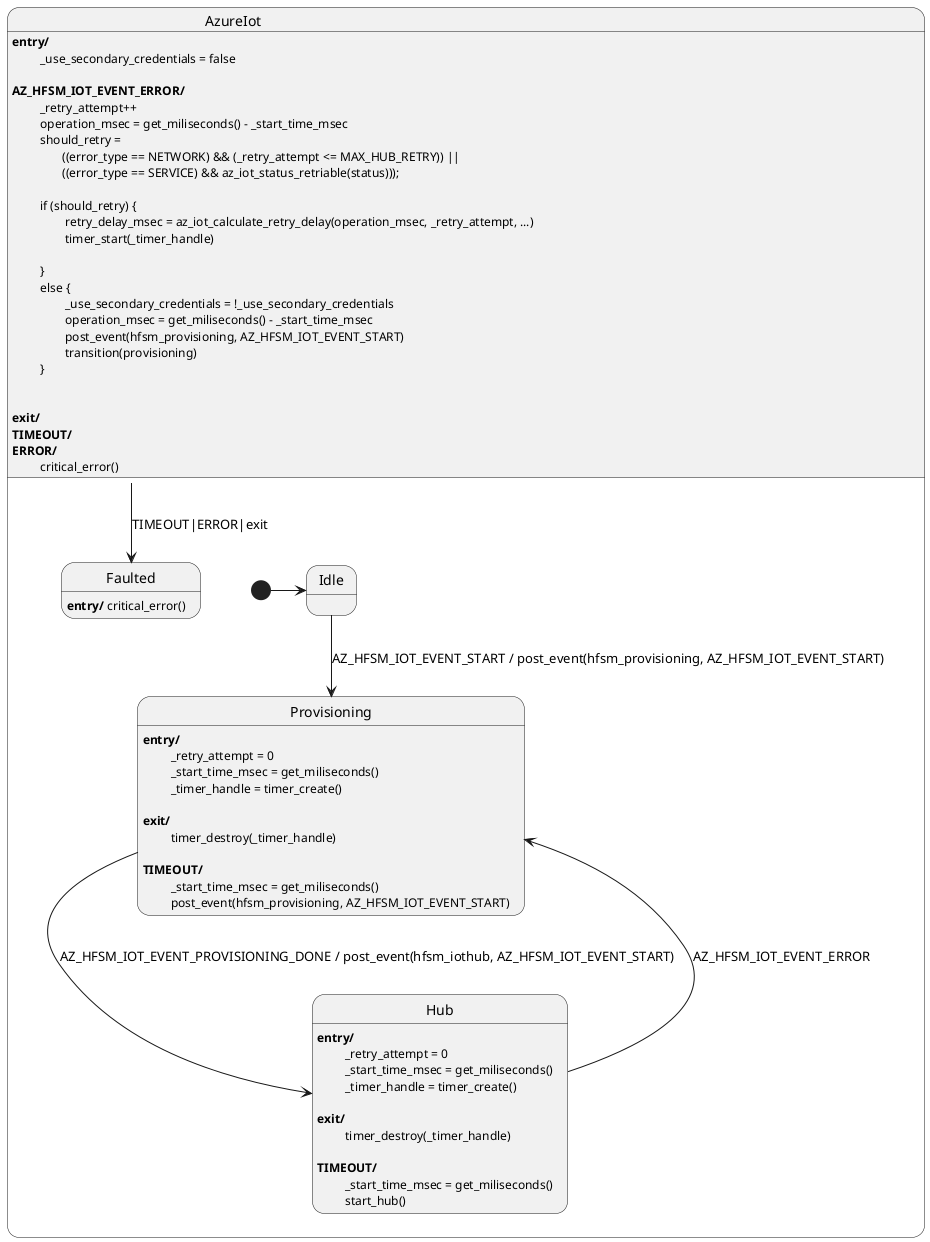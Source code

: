 @startuml Azure IoT HFSM

state AzureIot {
    state Idle
    
    state Provisioning
    Provisioning: <b>entry/</b>
    Provisioning : \t _retry_attempt = 0
    Provisioning : \t _start_time_msec = get_miliseconds()
    Provisioning : \t _timer_handle = timer_create()
    Provisioning :
    Provisioning : <b>exit/</b>
    Provisioning : \t timer_destroy(_timer_handle)
    Provisioning :
    Provisioning : <b>TIMEOUT/</b>
    Provisioning : \t _start_time_msec = get_miliseconds()
    Provisioning : \t post_event(hfsm_provisioning, AZ_HFSM_IOT_EVENT_START)

    state Hub
    Hub : <b>entry/</b>
    Hub : \t _retry_attempt = 0
    Hub : \t _start_time_msec = get_miliseconds()
    Hub : \t _timer_handle = timer_create()
    Hub :
    Hub : <b>exit/</b>
    Hub : \t timer_destroy(_timer_handle)
    Hub : 
    Hub : <b>TIMEOUT/</b>
    Hub : \t _start_time_msec = get_miliseconds()
    Hub : \t start_hub()
    
    state Faulted
    Faulted : <b>entry/</b> critical_error()


    [*] -> Idle
    Idle --> Provisioning : AZ_HFSM_IOT_EVENT_START / post_event(hfsm_provisioning, AZ_HFSM_IOT_EVENT_START)
    Provisioning --> Hub : AZ_HFSM_IOT_EVENT_PROVISIONING_DONE / post_event(hfsm_iothub, AZ_HFSM_IOT_EVENT_START)

    Hub -> Provisioning : AZ_HFSM_IOT_EVENT_ERROR
}

AzureIot : <b>entry/</b> 
AzureIot : \t _use_secondary_credentials = false
AzureIot :
AzureIot : <b>AZ_HFSM_IOT_EVENT_ERROR/</b>
AzureIot : \t _retry_attempt++
AzureIot : \t operation_msec = get_miliseconds() - _start_time_msec
AzureIot : \t should_retry = 
AzureIot : \t\t((error_type == NETWORK) && (_retry_attempt <= MAX_HUB_RETRY)) || 
AzureIot : \t\t((error_type == SERVICE) && az_iot_status_retriable(status)));
AzureIot: 
AzureIot : \t if (should_retry) {
AzureIot : \t\t retry_delay_msec = az_iot_calculate_retry_delay(operation_msec, _retry_attempt, ...)
AzureIot : \t\t timer_start(_timer_handle)
AzureIot : \t\t
AzureIot : \t }
AzureIot : \t else {
AzureIot : \t\t _use_secondary_credentials = !_use_secondary_credentials
AzureIot:  \t\t operation_msec = get_miliseconds() - _start_time_msec
AzureIot : \t\t post_event(hfsm_provisioning, AZ_HFSM_IOT_EVENT_START)
AzureIot : \t\t transition(provisioning)
AzureIot : \t }
AzureIot :
AzureIot :
AzureIot : <b>exit/</b>
AzureIot : <b>TIMEOUT/</b>
AzureIot : <b>ERROR/</b>
AzureIot : \t critical_error()

AzureIot --> Faulted : TIMEOUT|ERROR|exit

@enduml
